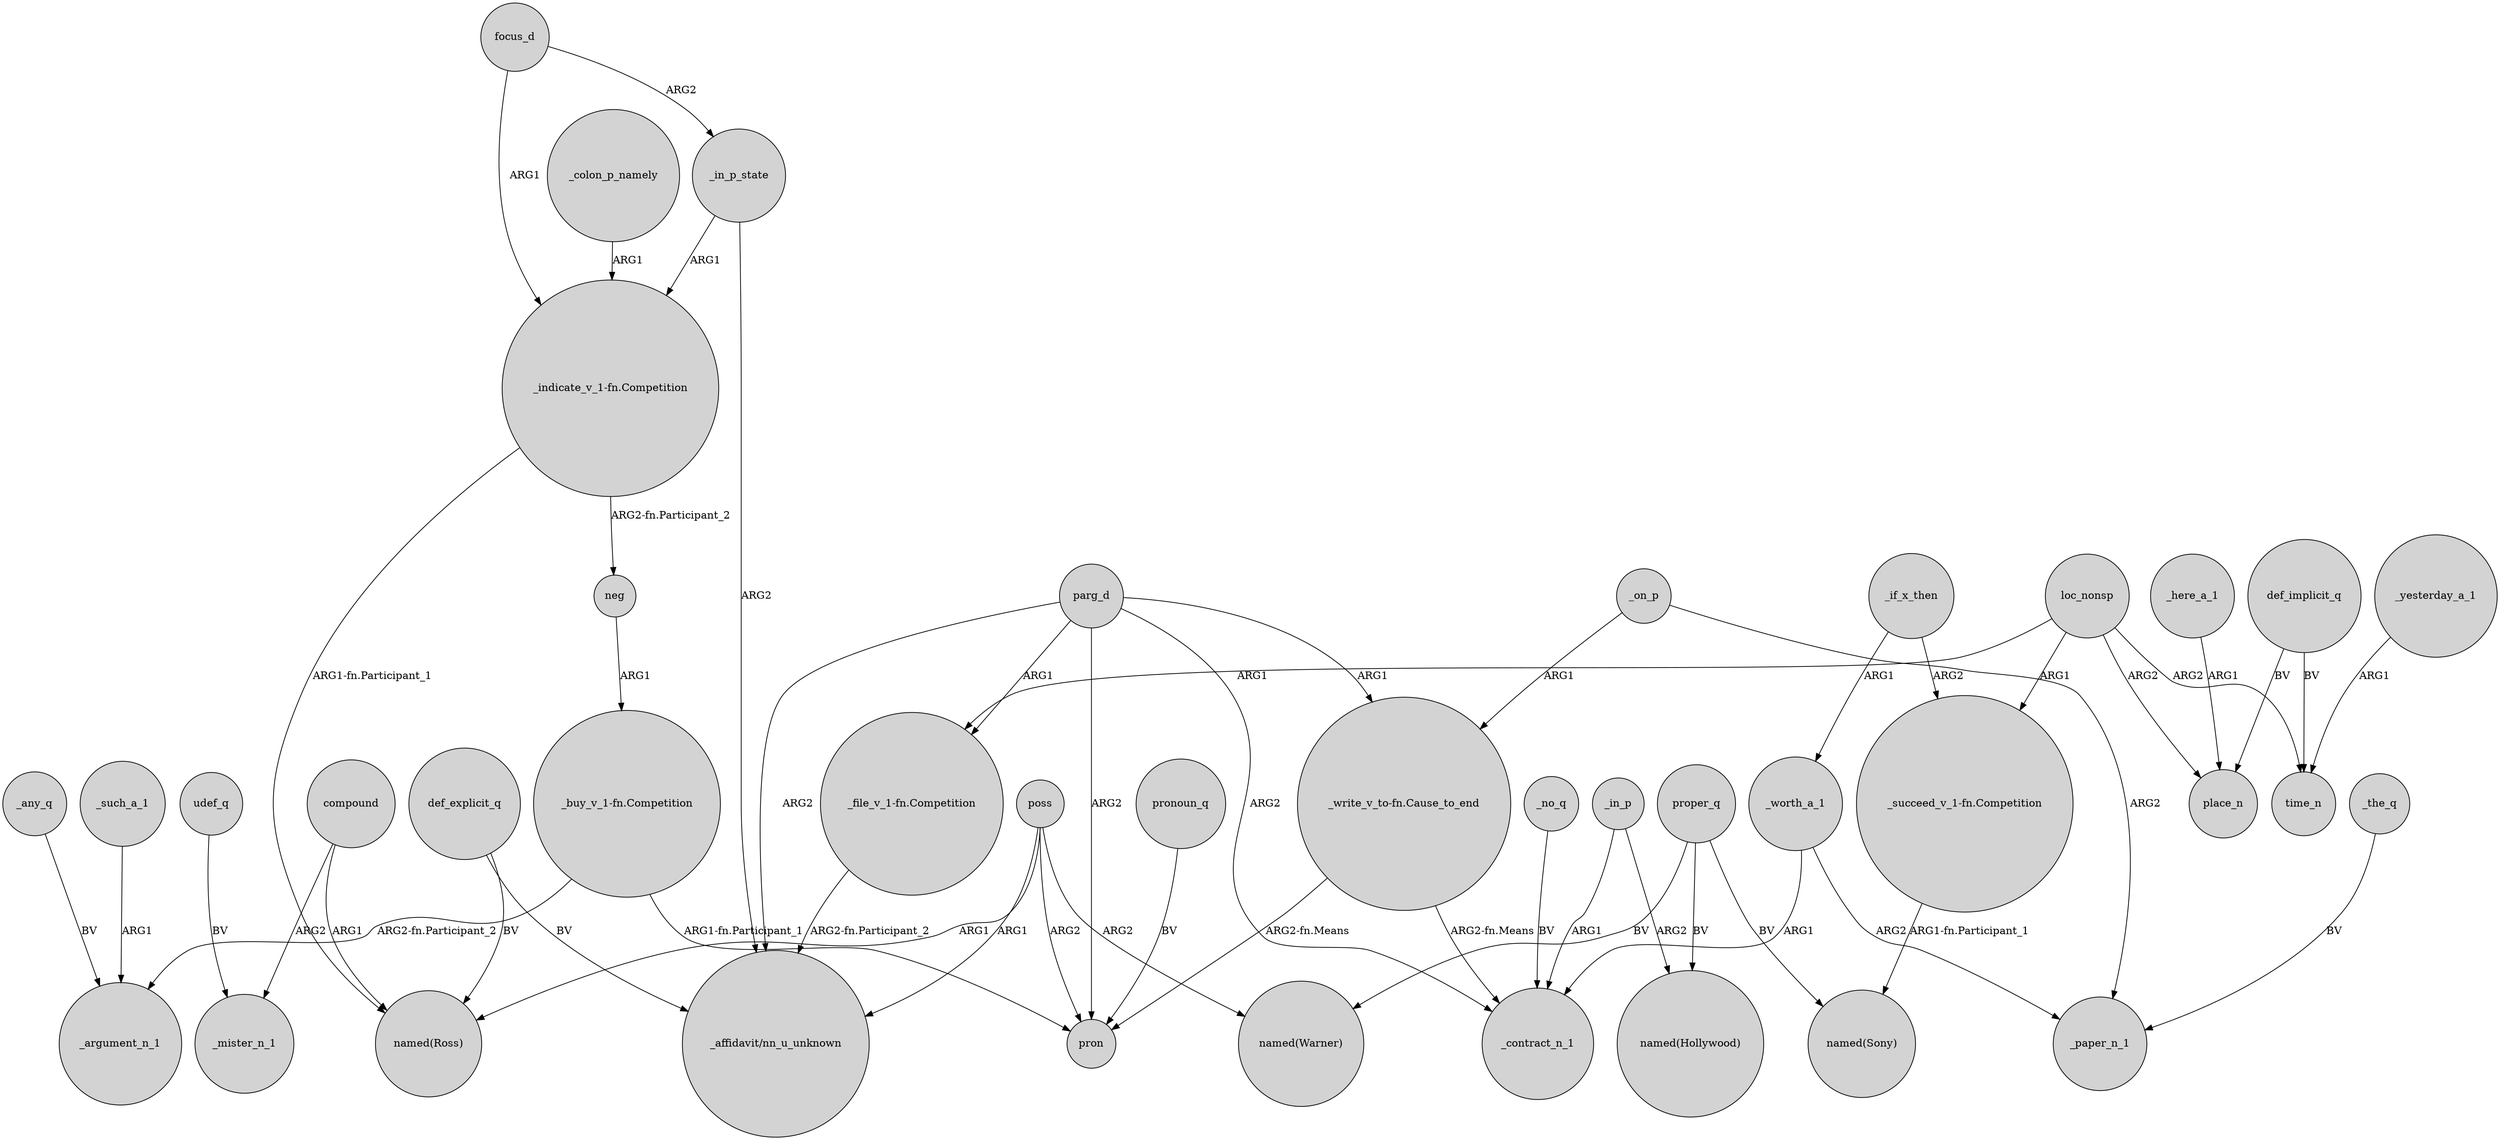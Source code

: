 digraph {
	node [shape=circle style=filled]
	parg_d -> _contract_n_1 [label=ARG2]
	poss -> "_affidavit/nn_u_unknown" [label=ARG1]
	compound -> _mister_n_1 [label=ARG2]
	focus_d -> _in_p_state [label=ARG2]
	def_explicit_q -> "_affidavit/nn_u_unknown" [label=BV]
	loc_nonsp -> "_succeed_v_1-fn.Competition" [label=ARG1]
	proper_q -> "named(Hollywood)" [label=BV]
	def_implicit_q -> place_n [label=BV]
	"_write_v_to-fn.Cause_to_end" -> pron [label="ARG2-fn.Means"]
	neg -> "_buy_v_1-fn.Competition" [label=ARG1]
	_if_x_then -> _worth_a_1 [label=ARG1]
	"_file_v_1-fn.Competition" -> "_affidavit/nn_u_unknown" [label="ARG2-fn.Participant_2"]
	_the_q -> _paper_n_1 [label=BV]
	"_indicate_v_1-fn.Competition" -> neg [label="ARG2-fn.Participant_2"]
	compound -> "named(Ross)" [label=ARG1]
	"_buy_v_1-fn.Competition" -> _argument_n_1 [label="ARG2-fn.Participant_2"]
	parg_d -> pron [label=ARG2]
	_in_p_state -> "_indicate_v_1-fn.Competition" [label=ARG1]
	parg_d -> "_affidavit/nn_u_unknown" [label=ARG2]
	_yesterday_a_1 -> time_n [label=ARG1]
	_worth_a_1 -> _contract_n_1 [label=ARG1]
	parg_d -> "_write_v_to-fn.Cause_to_end" [label=ARG1]
	_here_a_1 -> place_n [label=ARG1]
	"_buy_v_1-fn.Competition" -> pron [label="ARG1-fn.Participant_1"]
	udef_q -> _mister_n_1 [label=BV]
	_on_p -> _paper_n_1 [label=ARG2]
	parg_d -> "_file_v_1-fn.Competition" [label=ARG1]
	poss -> "named(Warner)" [label=ARG2]
	proper_q -> "named(Sony)" [label=BV]
	_if_x_then -> "_succeed_v_1-fn.Competition" [label=ARG2]
	pronoun_q -> pron [label=BV]
	poss -> pron [label=ARG2]
	loc_nonsp -> "_file_v_1-fn.Competition" [label=ARG1]
	focus_d -> "_indicate_v_1-fn.Competition" [label=ARG1]
	_worth_a_1 -> _paper_n_1 [label=ARG2]
	poss -> "named(Ross)" [label=ARG1]
	"_indicate_v_1-fn.Competition" -> "named(Ross)" [label="ARG1-fn.Participant_1"]
	def_explicit_q -> "named(Ross)" [label=BV]
	proper_q -> "named(Warner)" [label=BV]
	_in_p -> "named(Hollywood)" [label=ARG2]
	_such_a_1 -> _argument_n_1 [label=ARG1]
	_any_q -> _argument_n_1 [label=BV]
	loc_nonsp -> place_n [label=ARG2]
	"_succeed_v_1-fn.Competition" -> "named(Sony)" [label="ARG1-fn.Participant_1"]
	loc_nonsp -> time_n [label=ARG2]
	_on_p -> "_write_v_to-fn.Cause_to_end" [label=ARG1]
	_no_q -> _contract_n_1 [label=BV]
	_in_p -> _contract_n_1 [label=ARG1]
	"_write_v_to-fn.Cause_to_end" -> _contract_n_1 [label="ARG2-fn.Means"]
	_colon_p_namely -> "_indicate_v_1-fn.Competition" [label=ARG1]
	def_implicit_q -> time_n [label=BV]
	_in_p_state -> "_affidavit/nn_u_unknown" [label=ARG2]
}
